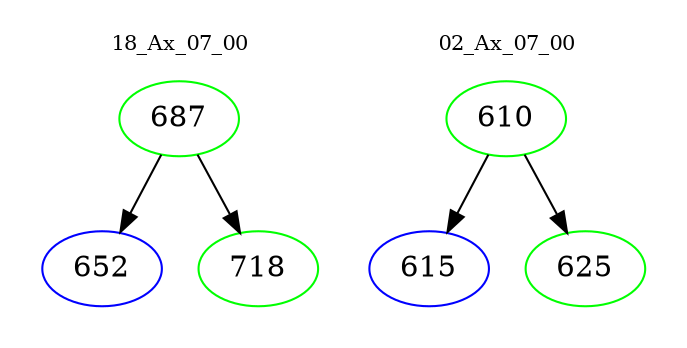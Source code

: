 digraph{
subgraph cluster_0 {
color = white
label = "18_Ax_07_00";
fontsize=10;
T0_687 [label="687", color="green"]
T0_687 -> T0_652 [color="black"]
T0_652 [label="652", color="blue"]
T0_687 -> T0_718 [color="black"]
T0_718 [label="718", color="green"]
}
subgraph cluster_1 {
color = white
label = "02_Ax_07_00";
fontsize=10;
T1_610 [label="610", color="green"]
T1_610 -> T1_615 [color="black"]
T1_615 [label="615", color="blue"]
T1_610 -> T1_625 [color="black"]
T1_625 [label="625", color="green"]
}
}
